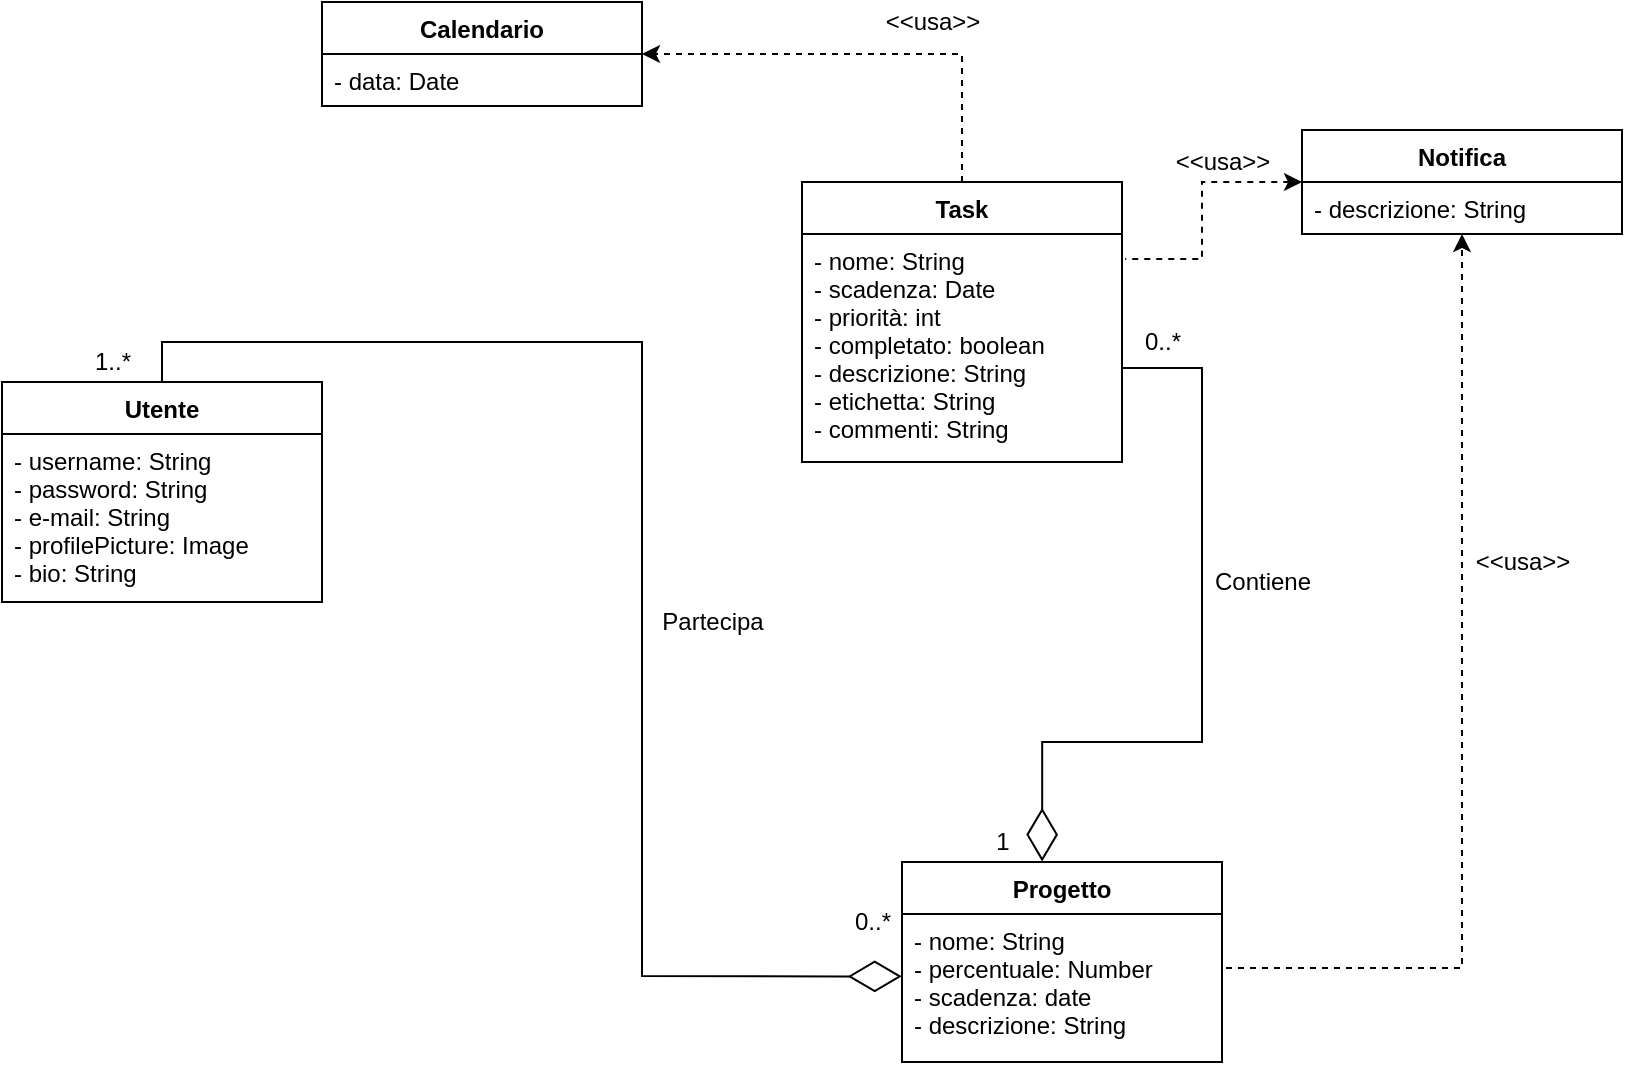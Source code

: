<mxfile version="14.5.1" type="device"><diagram id="WZ51epJxJDgAHRpPRc9y" name="Page-1"><mxGraphModel dx="1024" dy="1761" grid="1" gridSize="10" guides="1" tooltips="1" connect="1" arrows="1" fold="1" page="1" pageScale="1" pageWidth="827" pageHeight="1169" math="0" shadow="0"><root><mxCell id="0"/><mxCell id="1" parent="0"/><mxCell id="PaAS54F9p18WuEmalR5N-5" value="Utente" style="swimlane;fontStyle=1;align=center;verticalAlign=top;childLayout=stackLayout;horizontal=1;startSize=26;horizontalStack=0;resizeParent=1;resizeParentMax=0;resizeLast=0;collapsible=1;marginBottom=0;" parent="1" vertex="1"><mxGeometry x="120" y="100" width="160" height="110" as="geometry"/></mxCell><mxCell id="PaAS54F9p18WuEmalR5N-6" value="- username: String&#10;- password: String&#10;- e-mail: String&#10;- profilePicture: Image&#10;- bio: String" style="text;strokeColor=none;fillColor=none;align=left;verticalAlign=top;spacingLeft=4;spacingRight=4;overflow=hidden;rotatable=0;points=[[0,0.5],[1,0.5]];portConstraint=eastwest;" parent="PaAS54F9p18WuEmalR5N-5" vertex="1"><mxGeometry y="26" width="160" height="84" as="geometry"/></mxCell><mxCell id="PaAS54F9p18WuEmalR5N-9" value="Progetto" style="swimlane;fontStyle=1;align=center;verticalAlign=top;childLayout=stackLayout;horizontal=1;startSize=26;horizontalStack=0;resizeParent=1;resizeParentMax=0;resizeLast=0;collapsible=1;marginBottom=0;" parent="1" vertex="1"><mxGeometry x="570" y="340" width="160" height="100" as="geometry"/></mxCell><mxCell id="PaAS54F9p18WuEmalR5N-10" value="- nome: String&#10;- percentuale: Number &#10;- scadenza: date&#10;- descrizione: String" style="text;strokeColor=none;fillColor=none;align=left;verticalAlign=top;spacingLeft=4;spacingRight=4;overflow=hidden;rotatable=0;points=[[0,0.5],[1,0.5]];portConstraint=eastwest;" parent="PaAS54F9p18WuEmalR5N-9" vertex="1"><mxGeometry y="26" width="160" height="74" as="geometry"/></mxCell><mxCell id="4jaHzl71BQLai-gZ2_qI-2" style="edgeStyle=orthogonalEdgeStyle;rounded=0;orthogonalLoop=1;jettySize=auto;html=1;exitX=-0.001;exitY=0.421;exitDx=0;exitDy=0;entryX=0.5;entryY=0;entryDx=0;entryDy=0;endArrow=none;endFill=0;endSize=6;exitPerimeter=0;startArrow=diamondThin;startFill=0;startSize=24;" parent="1" source="PaAS54F9p18WuEmalR5N-10" target="PaAS54F9p18WuEmalR5N-5" edge="1"><mxGeometry relative="1" as="geometry"><Array as="points"><mxPoint x="540" y="397"/><mxPoint x="440" y="397"/><mxPoint x="440" y="80"/><mxPoint x="200" y="80"/></Array></mxGeometry></mxCell><mxCell id="4jaHzl71BQLai-gZ2_qI-13" style="edgeStyle=orthogonalEdgeStyle;rounded=0;orthogonalLoop=1;jettySize=auto;html=1;exitX=0.5;exitY=0;exitDx=0;exitDy=0;entryX=1;entryY=0.5;entryDx=0;entryDy=0;endArrow=classic;endFill=1;endSize=6;dashed=1;startArrow=none;startFill=0;" parent="1" source="PaAS54F9p18WuEmalR5N-13" target="PaAS54F9p18WuEmalR5N-25" edge="1"><mxGeometry relative="1" as="geometry"/></mxCell><mxCell id="PaAS54F9p18WuEmalR5N-13" value="Task" style="swimlane;fontStyle=1;align=center;verticalAlign=top;childLayout=stackLayout;horizontal=1;startSize=26;horizontalStack=0;resizeParent=1;resizeParentMax=0;resizeLast=0;collapsible=1;marginBottom=0;" parent="1" vertex="1"><mxGeometry x="520" width="160" height="140" as="geometry"/></mxCell><mxCell id="4jaHzl71BQLai-gZ2_qI-9" value="- nome: String&#10;- scadenza: Date&#10;- priorità: int&#10;- completato: boolean&#10;- descrizione: String&#10;- etichetta: String&#10;- commenti: String" style="text;strokeColor=none;fillColor=none;align=left;verticalAlign=top;spacingLeft=4;spacingRight=4;overflow=hidden;rotatable=0;points=[[0,0.5],[1,0.5]];portConstraint=eastwest;" parent="PaAS54F9p18WuEmalR5N-13" vertex="1"><mxGeometry y="26" width="160" height="114" as="geometry"/></mxCell><mxCell id="4jaHzl71BQLai-gZ2_qI-11" style="edgeStyle=orthogonalEdgeStyle;rounded=0;orthogonalLoop=1;jettySize=auto;html=1;exitX=0;exitY=0.5;exitDx=0;exitDy=0;entryX=1.01;entryY=0.11;entryDx=0;entryDy=0;entryPerimeter=0;endArrow=none;endFill=0;endSize=6;dashed=1;startArrow=classic;startFill=1;" parent="1" source="PaAS54F9p18WuEmalR5N-17" target="4jaHzl71BQLai-gZ2_qI-9" edge="1"><mxGeometry relative="1" as="geometry"><Array as="points"><mxPoint x="720"/><mxPoint x="720" y="39"/></Array></mxGeometry></mxCell><mxCell id="PaAS54F9p18WuEmalR5N-17" value="Notifica" style="swimlane;fontStyle=1;align=center;verticalAlign=top;childLayout=stackLayout;horizontal=1;startSize=26;horizontalStack=0;resizeParent=1;resizeParentMax=0;resizeLast=0;collapsible=1;marginBottom=0;" parent="1" vertex="1"><mxGeometry x="770" y="-26" width="160" height="52" as="geometry"/></mxCell><mxCell id="PaAS54F9p18WuEmalR5N-18" value="- descrizione: String" style="text;strokeColor=none;fillColor=none;align=left;verticalAlign=top;spacingLeft=4;spacingRight=4;overflow=hidden;rotatable=0;points=[[0,0.5],[1,0.5]];portConstraint=eastwest;" parent="PaAS54F9p18WuEmalR5N-17" vertex="1"><mxGeometry y="26" width="160" height="26" as="geometry"/></mxCell><mxCell id="PaAS54F9p18WuEmalR5N-25" value="Calendario" style="swimlane;fontStyle=1;align=center;verticalAlign=top;childLayout=stackLayout;horizontal=1;startSize=26;horizontalStack=0;resizeParent=1;resizeParentMax=0;resizeLast=0;collapsible=1;marginBottom=0;" parent="1" vertex="1"><mxGeometry x="280" y="-90" width="160" height="52" as="geometry"/></mxCell><mxCell id="PaAS54F9p18WuEmalR5N-26" value="- data: Date" style="text;strokeColor=none;fillColor=none;align=left;verticalAlign=top;spacingLeft=4;spacingRight=4;overflow=hidden;rotatable=0;points=[[0,0.5],[1,0.5]];portConstraint=eastwest;" parent="PaAS54F9p18WuEmalR5N-25" vertex="1"><mxGeometry y="26" width="160" height="26" as="geometry"/></mxCell><mxCell id="4jaHzl71BQLai-gZ2_qI-3" value="1..*" style="text;html=1;align=center;verticalAlign=middle;resizable=0;points=[];autosize=1;" parent="1" vertex="1"><mxGeometry x="160" y="80" width="30" height="20" as="geometry"/></mxCell><mxCell id="4jaHzl71BQLai-gZ2_qI-4" value="0..*" style="text;html=1;align=center;verticalAlign=middle;resizable=0;points=[];autosize=1;" parent="1" vertex="1"><mxGeometry x="540" y="360" width="30" height="20" as="geometry"/></mxCell><mxCell id="4jaHzl71BQLai-gZ2_qI-10" style="edgeStyle=orthogonalEdgeStyle;rounded=0;orthogonalLoop=1;jettySize=auto;html=1;exitX=1;exitY=0.5;exitDx=0;exitDy=0;endArrow=diamondThin;endFill=0;endSize=24;entryX=0.438;entryY=-0.002;entryDx=0;entryDy=0;entryPerimeter=0;" parent="1" source="4jaHzl71BQLai-gZ2_qI-9" target="PaAS54F9p18WuEmalR5N-9" edge="1"><mxGeometry relative="1" as="geometry"><mxPoint x="640" y="318" as="targetPoint"/><Array as="points"><mxPoint x="680" y="93"/><mxPoint x="720" y="93"/><mxPoint x="720" y="280"/><mxPoint x="640" y="280"/></Array></mxGeometry></mxCell><mxCell id="4jaHzl71BQLai-gZ2_qI-14" style="edgeStyle=orthogonalEdgeStyle;rounded=0;orthogonalLoop=1;jettySize=auto;html=1;exitX=1;exitY=0.5;exitDx=0;exitDy=0;endArrow=classic;endFill=1;endSize=6;dashed=1;startArrow=none;startFill=0;" parent="1" source="PaAS54F9p18WuEmalR5N-10" edge="1"><mxGeometry relative="1" as="geometry"><mxPoint x="850" y="26" as="targetPoint"/><Array as="points"><mxPoint x="850" y="393"/><mxPoint x="850" y="26"/></Array></mxGeometry></mxCell><mxCell id="4jaHzl71BQLai-gZ2_qI-15" value="Partecipa" style="text;html=1;align=center;verticalAlign=middle;resizable=0;points=[];autosize=1;" parent="1" vertex="1"><mxGeometry x="440" y="210" width="70" height="20" as="geometry"/></mxCell><mxCell id="4jaHzl71BQLai-gZ2_qI-16" value="Contiene" style="text;html=1;align=center;verticalAlign=middle;resizable=0;points=[];autosize=1;" parent="1" vertex="1"><mxGeometry x="720" y="190" width="60" height="20" as="geometry"/></mxCell><mxCell id="4jaHzl71BQLai-gZ2_qI-17" value="&amp;lt;&amp;lt;usa&amp;gt;&amp;gt;" style="text;html=1;align=center;verticalAlign=middle;resizable=0;points=[];autosize=1;" parent="1" vertex="1"><mxGeometry x="850" y="180" width="60" height="20" as="geometry"/></mxCell><mxCell id="4jaHzl71BQLai-gZ2_qI-18" value="&amp;lt;&amp;lt;usa&amp;gt;&amp;gt;" style="text;html=1;align=center;verticalAlign=middle;resizable=0;points=[];autosize=1;" parent="1" vertex="1"><mxGeometry x="700" y="-20" width="60" height="20" as="geometry"/></mxCell><mxCell id="4jaHzl71BQLai-gZ2_qI-19" value="&amp;lt;&amp;lt;usa&amp;gt;&amp;gt;" style="text;html=1;align=center;verticalAlign=middle;resizable=0;points=[];autosize=1;" parent="1" vertex="1"><mxGeometry x="555" y="-90" width="60" height="20" as="geometry"/></mxCell><mxCell id="4jaHzl71BQLai-gZ2_qI-20" value="1" style="text;html=1;align=center;verticalAlign=middle;resizable=0;points=[];autosize=1;" parent="1" vertex="1"><mxGeometry x="610" y="320" width="20" height="20" as="geometry"/></mxCell><mxCell id="4jaHzl71BQLai-gZ2_qI-21" value="0..*" style="text;html=1;align=center;verticalAlign=middle;resizable=0;points=[];autosize=1;" parent="1" vertex="1"><mxGeometry x="685" y="70" width="30" height="20" as="geometry"/></mxCell></root></mxGraphModel></diagram></mxfile>